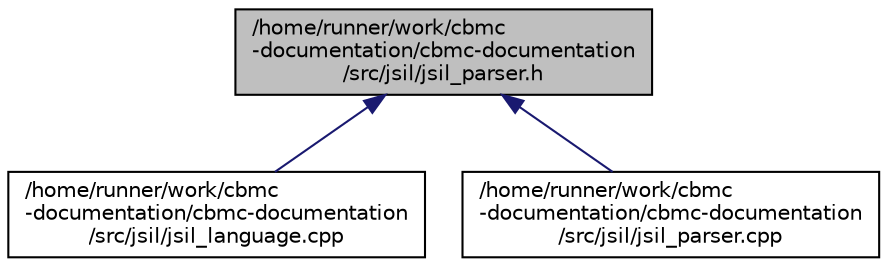 digraph "/home/runner/work/cbmc-documentation/cbmc-documentation/src/jsil/jsil_parser.h"
{
 // LATEX_PDF_SIZE
  bgcolor="transparent";
  edge [fontname="Helvetica",fontsize="10",labelfontname="Helvetica",labelfontsize="10"];
  node [fontname="Helvetica",fontsize="10",shape=record];
  Node1 [label="/home/runner/work/cbmc\l-documentation/cbmc-documentation\l/src/jsil/jsil_parser.h",height=0.2,width=0.4,color="black", fillcolor="grey75", style="filled", fontcolor="black",tooltip=" "];
  Node1 -> Node2 [dir="back",color="midnightblue",fontsize="10",style="solid",fontname="Helvetica"];
  Node2 [label="/home/runner/work/cbmc\l-documentation/cbmc-documentation\l/src/jsil/jsil_language.cpp",height=0.2,width=0.4,color="black",URL="$jsil__language_8cpp.html",tooltip=" "];
  Node1 -> Node3 [dir="back",color="midnightblue",fontsize="10",style="solid",fontname="Helvetica"];
  Node3 [label="/home/runner/work/cbmc\l-documentation/cbmc-documentation\l/src/jsil/jsil_parser.cpp",height=0.2,width=0.4,color="black",URL="$jsil__parser_8cpp.html",tooltip=" "];
}
